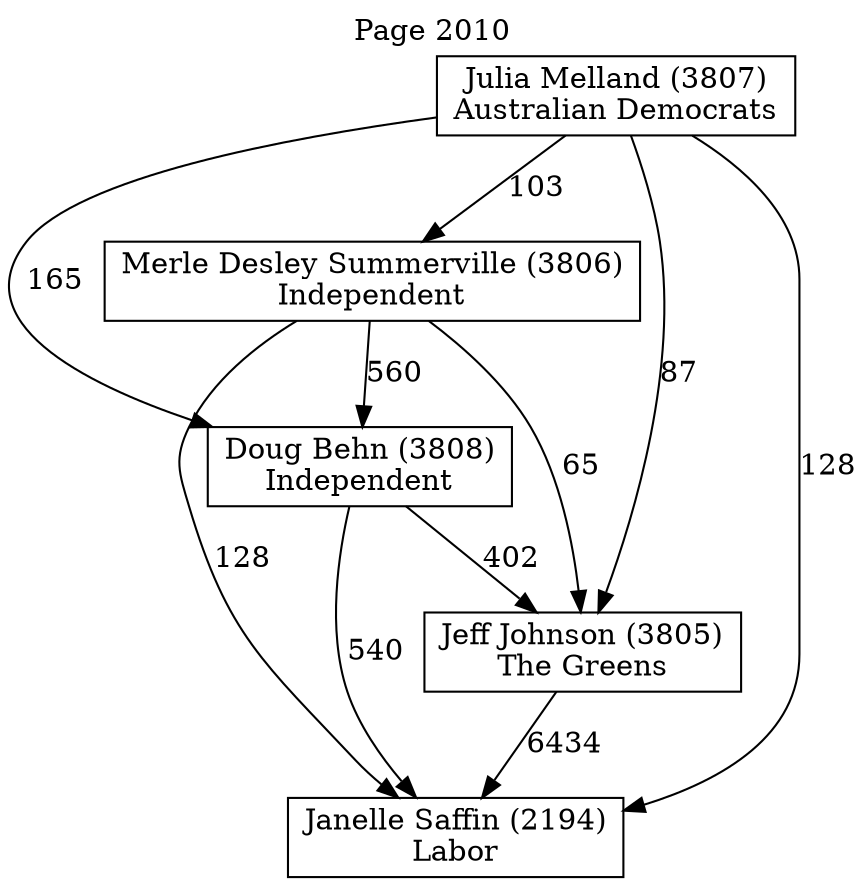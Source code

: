 // House preference flow
digraph "Janelle Saffin (2194)_Page_2010" {
	graph [label="Page 2010" labelloc=t mclimit=10]
	node [shape=box]
	"Janelle Saffin (2194)" [label="Janelle Saffin (2194)
Labor"]
	"Jeff Johnson (3805)" [label="Jeff Johnson (3805)
The Greens"]
	"Doug Behn (3808)" [label="Doug Behn (3808)
Independent"]
	"Merle Desley Summerville (3806)" [label="Merle Desley Summerville (3806)
Independent"]
	"Julia Melland (3807)" [label="Julia Melland (3807)
Australian Democrats"]
	"Jeff Johnson (3805)" -> "Janelle Saffin (2194)" [label=6434]
	"Doug Behn (3808)" -> "Jeff Johnson (3805)" [label=402]
	"Merle Desley Summerville (3806)" -> "Doug Behn (3808)" [label=560]
	"Julia Melland (3807)" -> "Merle Desley Summerville (3806)" [label=103]
	"Doug Behn (3808)" -> "Janelle Saffin (2194)" [label=540]
	"Merle Desley Summerville (3806)" -> "Janelle Saffin (2194)" [label=128]
	"Julia Melland (3807)" -> "Janelle Saffin (2194)" [label=128]
	"Julia Melland (3807)" -> "Doug Behn (3808)" [label=165]
	"Merle Desley Summerville (3806)" -> "Jeff Johnson (3805)" [label=65]
	"Julia Melland (3807)" -> "Jeff Johnson (3805)" [label=87]
}
